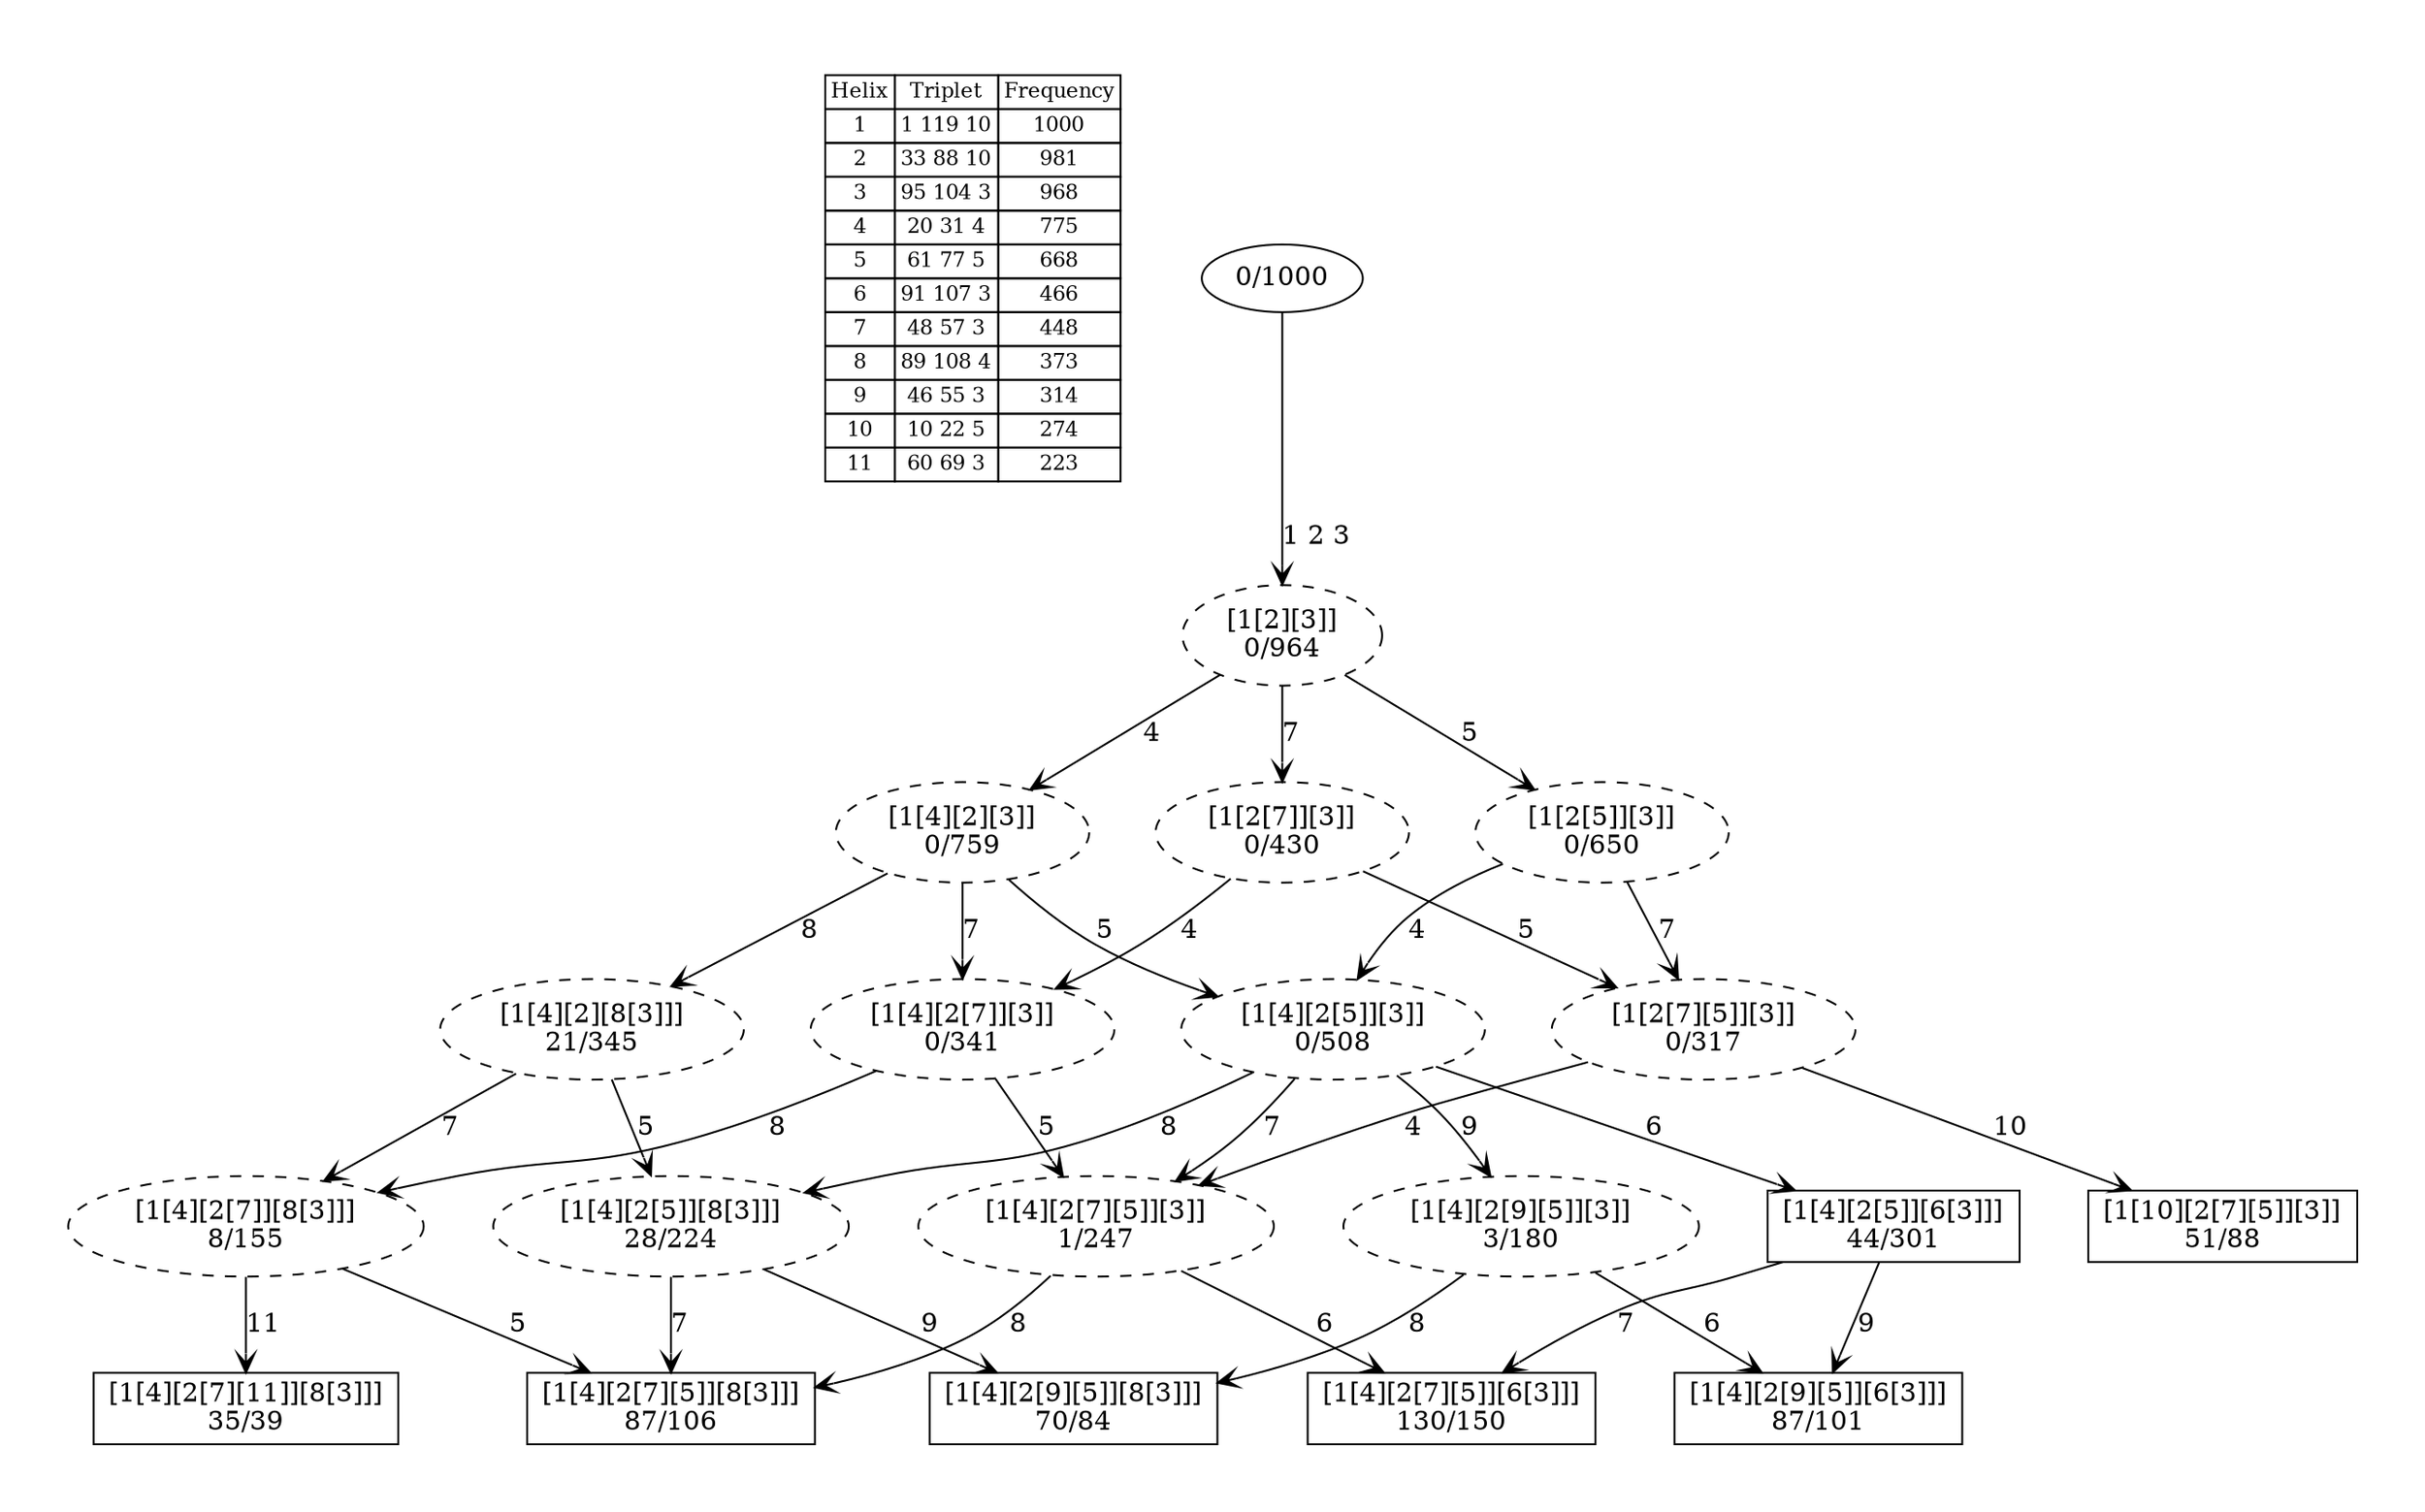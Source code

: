 digraph G {
	pad = 0.5;
	nodesep = 0.5;
"legend" [label = < <table border="0" cellborder="1" cellspacing="0"><tr><td>Helix</td><td>Triplet</td><td>Frequency</td></tr>
<tr><td>1</td><td>1 119 10</td><td>1000</td></tr>
<tr><td>2</td><td>33 88 10</td><td>981</td></tr>
<tr><td>3</td><td>95 104 3</td><td>968</td></tr>
<tr><td>4</td><td>20 31 4</td><td>775</td></tr>
<tr><td>5</td><td>61 77 5</td><td>668</td></tr>
<tr><td>6</td><td>91 107 3</td><td>466</td></tr>
<tr><td>7</td><td>48 57 3</td><td>448</td></tr>
<tr><td>8</td><td>89 108 4</td><td>373</td></tr>
<tr><td>9</td><td>46 55 3</td><td>314</td></tr>
<tr><td>10</td><td>10 22 5</td><td>274</td></tr>
<tr><td>11</td><td>60 69 3</td><td>223</td></tr>
</table>>, shape = plaintext, fontsize=11];
"1 2 3 4 5 6 7 " [shape = box];"1 2 3 4 5 7 8 " [shape = box];"1 2 3 4 5 6 9 " [shape = box];"1 2 3 4 5 8 9 " [shape = box];"1 2 3 5 7 10 " [shape = box];"1 2 3 4 5 6 " [shape = box];"1 2 3 4 7 8 11 " [shape = box];"1 2 3 4 5 7 " [style = dashed];
"1 2 3 4 5 " [style = dashed];
"1 2 3 5 7 " [style = dashed];
"1 2 3 4 7 " [style = dashed];
"1 2 3 4 5 8 " [style = dashed];
"1 2 3 4 7 8 " [style = dashed];
"1 2 3 4 5 9 " [style = dashed];
"1 2 3 5 " [style = dashed];
"1 2 3 4 " [style = dashed];
"1 2 3 4 8 " [style = dashed];
"1 2 3 7 " [style = dashed];
"1 2 3 " [style = dashed];
"1 2 3 4 5 6 7 " [label = "[1[4][2[7][5]][6[3]]]\n130/150"];
"1 2 3 4 5 7 8 " [label = "[1[4][2[7][5]][8[3]]]\n87/106"];
"1 2 3 4 5 6 9 " [label = "[1[4][2[9][5]][6[3]]]\n87/101"];
"1 2 3 4 5 8 9 " [label = "[1[4][2[9][5]][8[3]]]\n70/84"];
"1 2 3 5 7 10 " [label = "[1[10][2[7][5]][3]]\n51/88"];
"1 2 3 4 5 6 " [label = "[1[4][2[5]][6[3]]]\n44/301"];
"1 2 3 4 7 8 11 " [label = "[1[4][2[7][11]][8[3]]]\n35/39"];
"1 2 3 4 5 7 " [label = "[1[4][2[7][5]][3]]\n1/247"];
"1 2 3 4 5 " [label = "[1[4][2[5]][3]]\n0/508"];
"1 2 3 5 7 " [label = "[1[2[7][5]][3]]\n0/317"];
"1 2 3 4 7 " [label = "[1[4][2[7]][3]]\n0/341"];
"1 2 3 4 5 8 " [label = "[1[4][2[5]][8[3]]]\n28/224"];
"1 2 3 4 7 8 " [label = "[1[4][2[7]][8[3]]]\n8/155"];
"1 2 3 4 5 9 " [label = "[1[4][2[9][5]][3]]\n3/180"];
"1 2 3 5 " [label = "[1[2[5]][3]]\n0/650"];
"1 2 3 4 " [label = "[1[4][2][3]]\n0/759"];
"1 2 3 4 8 " [label = "[1[4][2][8[3]]]\n21/345"];
"1 2 3 7 " [label = "[1[2[7]][3]]\n0/430"];
"1 2 3 " [label = "[1[2][3]]\n0/964"];
" " [label = "0/1000"];
"1 2 3 4 5 6 " -> "1 2 3 4 5 6 7 " [label = "7 ", arrowhead = vee];
"1 2 3 4 5 6 " -> "1 2 3 4 5 6 9 " [label = "9 ", arrowhead = vee];
"1 2 3 4 5 7 " -> "1 2 3 4 5 6 7 " [label = "6 ", arrowhead = vee];
"1 2 3 4 5 7 " -> "1 2 3 4 5 7 8 " [label = "8 ", arrowhead = vee];
"1 2 3 4 5 " -> "1 2 3 4 5 7 " [label = "7 ", arrowhead = vee];
"1 2 3 4 5 " -> "1 2 3 4 5 8 " [label = "8 ", arrowhead = vee];
"1 2 3 4 5 " -> "1 2 3 4 5 9 " [label = "9 ", arrowhead = vee];
"1 2 3 4 5 " -> "1 2 3 4 5 6 " [label = "6 ", arrowhead = vee];
"1 2 3 5 7 " -> "1 2 3 5 7 10 " [label = "10 ", arrowhead = vee];
"1 2 3 5 7 " -> "1 2 3 4 5 7 " [label = "4 ", arrowhead = vee];
"1 2 3 4 7 " -> "1 2 3 4 5 7 " [label = "5 ", arrowhead = vee];
"1 2 3 4 7 " -> "1 2 3 4 7 8 " [label = "8 ", arrowhead = vee];
"1 2 3 4 5 8 " -> "1 2 3 4 5 7 8 " [label = "7 ", arrowhead = vee];
"1 2 3 4 5 8 " -> "1 2 3 4 5 8 9 " [label = "9 ", arrowhead = vee];
"1 2 3 4 7 8 " -> "1 2 3 4 5 7 8 " [label = "5 ", arrowhead = vee];
"1 2 3 4 7 8 " -> "1 2 3 4 7 8 11 " [label = "11 ", arrowhead = vee];
"1 2 3 4 5 9 " -> "1 2 3 4 5 6 9 " [label = "6 ", arrowhead = vee];
"1 2 3 4 5 9 " -> "1 2 3 4 5 8 9 " [label = "8 ", arrowhead = vee];
"1 2 3 5 " -> "1 2 3 4 5 " [label = "4 ", arrowhead = vee];
"1 2 3 5 " -> "1 2 3 5 7 " [label = "7 ", arrowhead = vee];
"1 2 3 4 " -> "1 2 3 4 5 " [label = "5 ", arrowhead = vee];
"1 2 3 4 " -> "1 2 3 4 7 " [label = "7 ", arrowhead = vee];
"1 2 3 4 " -> "1 2 3 4 8 " [label = "8 ", arrowhead = vee];
"1 2 3 4 8 " -> "1 2 3 4 5 8 " [label = "5 ", arrowhead = vee];
"1 2 3 4 8 " -> "1 2 3 4 7 8 " [label = "7 ", arrowhead = vee];
"1 2 3 7 " -> "1 2 3 5 7 " [label = "5 ", arrowhead = vee];
"1 2 3 7 " -> "1 2 3 4 7 " [label = "4 ", arrowhead = vee];
"1 2 3 " -> "1 2 3 7 " [label = "7 ", arrowhead = vee];
"1 2 3 " -> "1 2 3 5 " [label = "5 ", arrowhead = vee];
"1 2 3 " -> "1 2 3 4 " [label = "4 ", arrowhead = vee];
" " -> "1 2 3 " [label = "1 2 3 ", arrowhead = vee];
}